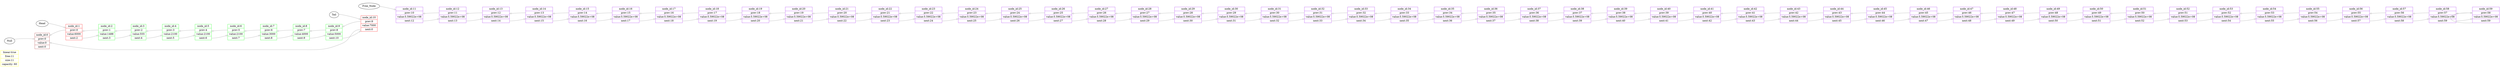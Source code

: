 digraph List {
	dpi = 100;
	fontname = "Comic Sans MS";
	fontsize = 20;
	rankdir  = LR;
graph [fillcolor = lightgreen, ranksep = 1.3, nodesep = 0.5, style = "rounded", color = green, penwidth = 2];
edge [color = darkgrey, arrowhead = onormal, arrowsize = 1, penwidth = 1.2];
List_Inform [shape = record, color = yellow, style = solid, label = "linear:true | free:11 | size:11 | capacity: 60"]

node0 [shape = record, color = brown, style = solid, label = "node_id:0|<p> prev:0| value:0|<n>next:0"]
node1 [shape = record, color = red, style = solid, label = "node_id:1|<p> prev:0| value:6000|<n>next:2"]
node2 [shape = record, color = green, style = solid, label = "node_id:2|<p> prev:1| value:1488|<n>next:3"]
node3 [shape = record, color = green, style = solid, label = "node_id:3|<p> prev:2| value:555|<n>next:4"]
node4 [shape = record, color = green, style = solid, label = "node_id:4|<p> prev:3| value:2100|<n>next:5"]
node5 [shape = record, color = green, style = solid, label = "node_id:5|<p> prev:4| value:2100|<n>next:6"]
node6 [shape = record, color = green, style = solid, label = "node_id:6|<p> prev:5| value:2100|<n>next:7"]
node7 [shape = record, color = green, style = solid, label = "node_id:7|<p> prev:6| value:3000|<n>next:8"]
node8 [shape = record, color = green, style = solid, label = "node_id:8|<p> prev:7| value:4000|<n>next:9"]
node9 [shape = record, color = green, style = solid, label = "node_id:9|<p> prev:8| value:5000|<n>next:10"]
node10 [shape = record, color = red, style = solid, label = "node_id:10|<p> prev:9| value:7000|<n>next:0"]
node11 [shape = record, color = purple, style = solid, label = "node_id:11|<p> prev:10| value:5.59022e+08|<n>next:12"]
node12 [shape = record, color = purple, style = solid, label = "node_id:12|<p> prev:11| value:5.59022e+08|<n>next:13"]
node13 [shape = record, color = purple, style = solid, label = "node_id:13|<p> prev:12| value:5.59022e+08|<n>next:14"]
node14 [shape = record, color = purple, style = solid, label = "node_id:14|<p> prev:13| value:5.59022e+08|<n>next:15"]
node15 [shape = record, color = purple, style = solid, label = "node_id:15|<p> prev:14| value:5.59022e+08|<n>next:16"]
node16 [shape = record, color = purple, style = solid, label = "node_id:16|<p> prev:15| value:5.59022e+08|<n>next:17"]
node17 [shape = record, color = purple, style = solid, label = "node_id:17|<p> prev:16| value:5.59022e+08|<n>next:18"]
node18 [shape = record, color = purple, style = solid, label = "node_id:18|<p> prev:17| value:5.59022e+08|<n>next:19"]
node19 [shape = record, color = purple, style = solid, label = "node_id:19|<p> prev:18| value:5.59022e+08|<n>next:20"]
node20 [shape = record, color = purple, style = solid, label = "node_id:20|<p> prev:19| value:5.59022e+08|<n>next:21"]
node21 [shape = record, color = purple, style = solid, label = "node_id:21|<p> prev:20| value:5.59022e+08|<n>next:22"]
node22 [shape = record, color = purple, style = solid, label = "node_id:22|<p> prev:21| value:5.59022e+08|<n>next:23"]
node23 [shape = record, color = purple, style = solid, label = "node_id:23|<p> prev:22| value:5.59022e+08|<n>next:24"]
node24 [shape = record, color = purple, style = solid, label = "node_id:24|<p> prev:23| value:5.59022e+08|<n>next:25"]
node25 [shape = record, color = purple, style = solid, label = "node_id:25|<p> prev:24| value:5.59022e+08|<n>next:26"]
node26 [shape = record, color = purple, style = solid, label = "node_id:26|<p> prev:25| value:5.59022e+08|<n>next:27"]
node27 [shape = record, color = purple, style = solid, label = "node_id:27|<p> prev:26| value:5.59022e+08|<n>next:28"]
node28 [shape = record, color = purple, style = solid, label = "node_id:28|<p> prev:27| value:5.59022e+08|<n>next:29"]
node29 [shape = record, color = purple, style = solid, label = "node_id:29|<p> prev:28| value:5.59022e+08|<n>next:30"]
node30 [shape = record, color = purple, style = solid, label = "node_id:30|<p> prev:29| value:5.59022e+08|<n>next:31"]
node31 [shape = record, color = purple, style = solid, label = "node_id:31|<p> prev:30| value:5.59022e+08|<n>next:32"]
node32 [shape = record, color = purple, style = solid, label = "node_id:32|<p> prev:31| value:5.59022e+08|<n>next:33"]
node33 [shape = record, color = purple, style = solid, label = "node_id:33|<p> prev:32| value:5.59022e+08|<n>next:34"]
node34 [shape = record, color = purple, style = solid, label = "node_id:34|<p> prev:33| value:5.59022e+08|<n>next:35"]
node35 [shape = record, color = purple, style = solid, label = "node_id:35|<p> prev:34| value:5.59022e+08|<n>next:36"]
node36 [shape = record, color = purple, style = solid, label = "node_id:36|<p> prev:35| value:5.59022e+08|<n>next:37"]
node37 [shape = record, color = purple, style = solid, label = "node_id:37|<p> prev:36| value:5.59022e+08|<n>next:38"]
node38 [shape = record, color = purple, style = solid, label = "node_id:38|<p> prev:37| value:5.59022e+08|<n>next:39"]
node39 [shape = record, color = purple, style = solid, label = "node_id:39|<p> prev:38| value:5.59022e+08|<n>next:40"]
node40 [shape = record, color = purple, style = solid, label = "node_id:40|<p> prev:39| value:5.59022e+08|<n>next:41"]
node41 [shape = record, color = purple, style = solid, label = "node_id:41|<p> prev:40| value:5.59022e+08|<n>next:42"]
node42 [shape = record, color = purple, style = solid, label = "node_id:42|<p> prev:41| value:5.59022e+08|<n>next:43"]
node43 [shape = record, color = purple, style = solid, label = "node_id:43|<p> prev:42| value:5.59022e+08|<n>next:44"]
node44 [shape = record, color = purple, style = solid, label = "node_id:44|<p> prev:43| value:5.59022e+08|<n>next:45"]
node45 [shape = record, color = purple, style = solid, label = "node_id:45|<p> prev:44| value:5.59022e+08|<n>next:46"]
node46 [shape = record, color = purple, style = solid, label = "node_id:46|<p> prev:45| value:5.59022e+08|<n>next:47"]
node47 [shape = record, color = purple, style = solid, label = "node_id:47|<p> prev:46| value:5.59022e+08|<n>next:48"]
node48 [shape = record, color = purple, style = solid, label = "node_id:48|<p> prev:47| value:5.59022e+08|<n>next:49"]
node49 [shape = record, color = purple, style = solid, label = "node_id:49|<p> prev:48| value:5.59022e+08|<n>next:50"]
node50 [shape = record, color = purple, style = solid, label = "node_id:50|<p> prev:49| value:5.59022e+08|<n>next:51"]
node51 [shape = record, color = purple, style = solid, label = "node_id:51|<p> prev:50| value:5.59022e+08|<n>next:52"]
node52 [shape = record, color = purple, style = solid, label = "node_id:52|<p> prev:51| value:5.59022e+08|<n>next:53"]
node53 [shape = record, color = purple, style = solid, label = "node_id:53|<p> prev:52| value:5.59022e+08|<n>next:54"]
node54 [shape = record, color = purple, style = solid, label = "node_id:54|<p> prev:53| value:5.59022e+08|<n>next:55"]
node55 [shape = record, color = purple, style = solid, label = "node_id:55|<p> prev:54| value:5.59022e+08|<n>next:56"]
node56 [shape = record, color = purple, style = solid, label = "node_id:56|<p> prev:55| value:5.59022e+08|<n>next:57"]
node57 [shape = record, color = purple, style = solid, label = "node_id:57|<p> prev:56| value:5.59022e+08|<n>next:58"]
node58 [shape = record, color = purple, style = solid, label = "node_id:58|<p> prev:57| value:5.59022e+08|<n>next:59"]
node59 [shape = record, color = purple, style = solid, label = "node_id:59|<p> prev:58| value:5.59022e+08|<n>next:59"]



edge[style=invis, constraint = true]node0 -> node1 -> node2 -> node3 -> node4 -> node5 -> node6 -> node7 -> node8 -> node9 -> node10 -> node11 -> node12 -> node13 -> node14 -> node15 -> node16 -> node17 -> node18 -> node19 -> node20 -> node21 -> node22 -> node23 -> node24 -> node25 -> node26 -> node27 -> node28 -> node29 -> node30 -> node31 -> node32 -> node33 -> node34 -> node35 -> node36 -> node37 -> node38 -> node39 -> node40 -> node41 -> node42 -> node43 -> node44 -> node45 -> node46 -> node47 -> node48 -> node49 -> node50 -> node51 -> node52 -> node53 -> node54 -> node55 -> node56 -> node57 -> node58 -> node59 -> node59 
Head -> node1
Tail -> node10
Free_Node -> node11
Null -> node0
edge[style=solid, constraint = false]node1:p -> node0;node1:n -> node2;node2:p ->node1;node2:n -> node3;node3:p ->node2;node3:n -> node4;node4:p ->node3;node4:n -> node5;node5:p ->node4;node5:n -> node6;node6:p ->node5;node6:n -> node7;node7:p ->node6;node7:n -> node8;node8:p ->node7;node8:n -> node9;node9:p ->node8;node9:n -> node10;node10:p ->node9;node10:n  -> node0
node11:n -> node12 node12:p ->node11;node12:n -> node13 node13:p ->node12;node13:n -> node14 node14:p ->node13;node14:n -> node15 node15:p ->node14;node15:n -> node16 node16:p ->node15;node16:n -> node17 node17:p ->node16;node17:n -> node18 node18:p ->node17;node18:n -> node19 node19:p ->node18;node19:n -> node20 node20:p ->node19;node20:n -> node21 node21:p ->node20;node21:n -> node22 node22:p ->node21;node22:n -> node23 node23:p ->node22;node23:n -> node24 node24:p ->node23;node24:n -> node25 node25:p ->node24;node25:n -> node26 node26:p ->node25;node26:n -> node27 node27:p ->node26;node27:n -> node28 node28:p ->node27;node28:n -> node29 node29:p ->node28;node29:n -> node30 node30:p ->node29;node30:n -> node31 node31:p ->node30;node31:n -> node32 node32:p ->node31;node32:n -> node33 node33:p ->node32;node33:n -> node34 node34:p ->node33;node34:n -> node35 node35:p ->node34;node35:n -> node36 node36:p ->node35;node36:n -> node37 node37:p ->node36;node37:n -> node38 node38:p ->node37;node38:n -> node39 node39:p ->node38;node39:n -> node40 node40:p ->node39;node40:n -> node41 node41:p ->node40;node41:n -> node42 node42:p ->node41;node42:n -> node43 node43:p ->node42;node43:n -> node44 node44:p ->node43;node44:n -> node45 node45:p ->node44;node45:n -> node46 node46:p ->node45;node46:n -> node47 node47:p ->node46;node47:n -> node48 node48:p ->node47;node48:n -> node49 node49:p ->node48;node49:n -> node50 node50:p ->node49;node50:n -> node51 node51:p ->node50;node51:n -> node52 node52:p ->node51;node52:n -> node53 node53:p ->node52;node53:n -> node54 node54:p ->node53;node54:n -> node55 node55:p ->node54;node55:n -> node56 node56:p ->node55;node56:n -> node57 node57:p ->node56;node57:n -> node58 node58:p ->node57;node58:n -> node59 node59:p ->node58;node59:n  -> node59
Head -> node1
Tail -> node10
Free_Node -> node11
Null -> node0
}